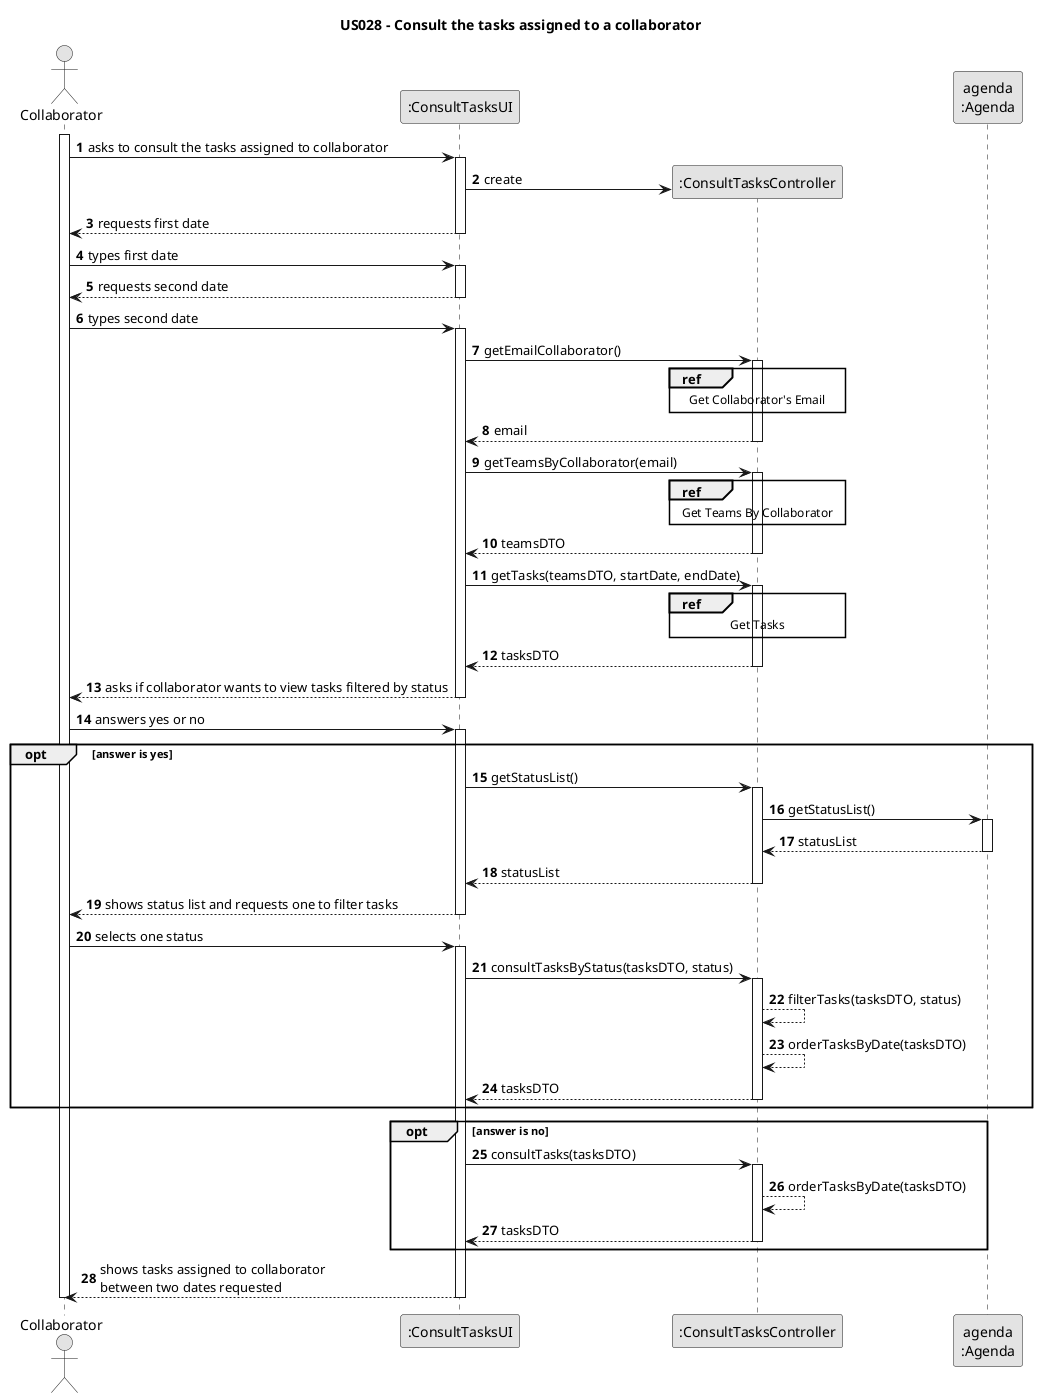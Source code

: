 @startuml
skinparam monochrome true
skinparam packageStyle rectangle
skinparam shadowing false

title US028 - Consult the tasks assigned to a collaborator

autonumber

actor "Collaborator" as Employee
participant ":ConsultTasksUI" as UI
participant ":ConsultTasksController" as CTRL
participant "agenda\n:Agenda" as Agenda

activate Employee

    Employee -> UI : asks to consult the tasks assigned to collaborator
    activate UI

    UI -> CTRL** : create

    UI --> Employee : requests first date
    deactivate UI

    Employee -> UI : types first date
    activate UI

    UI --> Employee : requests second date
    deactivate UI

    Employee -> UI : types second date
    activate UI

    UI -> CTRL : getEmailCollaborator()
    activate CTRL

    ref over CTRL
        Get Collaborator's Email
    end ref

    CTRL --> UI : email
    deactivate CTRL

    UI -> CTRL : getTeamsByCollaborator(email)
    activate CTRL

        ref over CTRL
            Get Teams By Collaborator
        end ref

        CTRL --> UI : teamsDTO
        deactivate CTRL

        UI -> CTRL : getTasks(teamsDTO, startDate, endDate)
            activate CTRL

        ref over CTRL
            Get Tasks
        end ref

    CTRL --> UI : tasksDTO
    deactivate CTRL

    UI --> Employee : asks if collaborator wants to view tasks filtered by status
    deactivate UI

    Employee -> UI : answers yes or no
    activate UI

    opt answer is yes
        UI -> CTRL : getStatusList()
        activate CTRL

        CTRL -> Agenda : getStatusList()
        activate Agenda

        Agenda --> CTRL : statusList
        deactivate Agenda

        CTRL --> UI : statusList
        deactivate CTRL

        UI --> Employee : shows status list and requests one to filter tasks
        deactivate UI

        Employee -> UI : selects one status
        activate UI

        UI -> CTRL : consultTasksByStatus(tasksDTO, status)
        activate CTRL

        CTRL --> CTRL : filterTasks(tasksDTO, status)
        CTRL --> CTRL : orderTasksByDate(tasksDTO)

        CTRL --> UI : tasksDTO
        deactivate CTRL
    end opt

    opt answer is no
        UI -> CTRL : consultTasks(tasksDTO)
        activate CTRL

        CTRL --> CTRL : orderTasksByDate(tasksDTO)

        CTRL --> UI : tasksDTO
        deactivate CTRL
    end opt

    UI --> Employee : shows tasks assigned to collaborator \nbetween two dates requested
    deactivate UI

deactivate Employee
@enduml